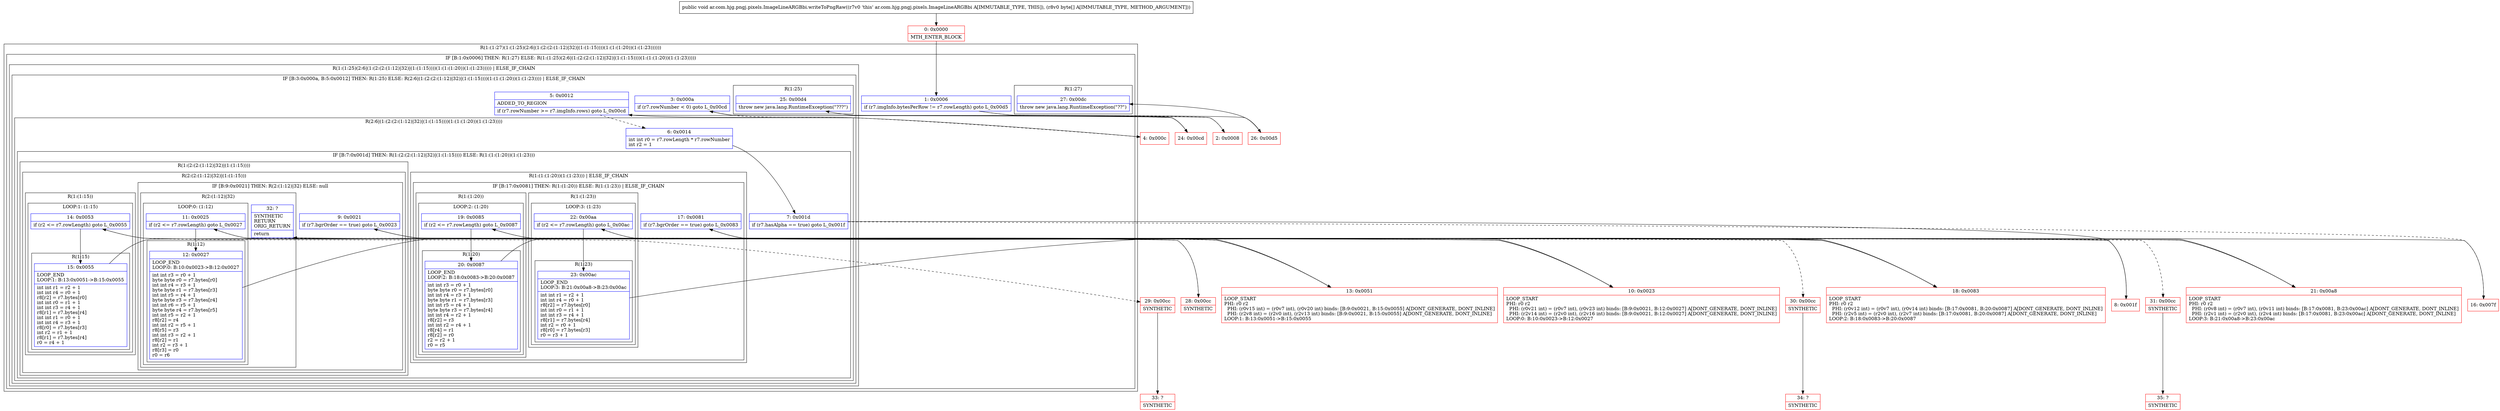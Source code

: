 digraph "CFG forar.com.hjg.pngj.pixels.ImageLineARGBbi.writeToPngRaw([B)V" {
subgraph cluster_Region_1279614852 {
label = "R(1:(1:27)(1:(1:25)(2:6|(1:(2:(2:(1:12)|32)|(1:(1:15))))(1:(1:(1:20))(1:(1:23))))))";
node [shape=record,color=blue];
subgraph cluster_IfRegion_2107410145 {
label = "IF [B:1:0x0006] THEN: R(1:27) ELSE: R(1:(1:25)(2:6|(1:(2:(2:(1:12)|32)|(1:(1:15))))(1:(1:(1:20))(1:(1:23)))))";
node [shape=record,color=blue];
Node_1 [shape=record,label="{1\:\ 0x0006|if (r7.imgInfo.bytesPerRow != r7.rowLength) goto L_0x00d5\l}"];
subgraph cluster_Region_1126866154 {
label = "R(1:27)";
node [shape=record,color=blue];
Node_27 [shape=record,label="{27\:\ 0x00dc|throw new java.lang.RuntimeException(\"??\")\l}"];
}
subgraph cluster_Region_593093260 {
label = "R(1:(1:25)(2:6|(1:(2:(2:(1:12)|32)|(1:(1:15))))(1:(1:(1:20))(1:(1:23))))) | ELSE_IF_CHAIN\l";
node [shape=record,color=blue];
subgraph cluster_IfRegion_1158033436 {
label = "IF [B:3:0x000a, B:5:0x0012] THEN: R(1:25) ELSE: R(2:6|(1:(2:(2:(1:12)|32)|(1:(1:15))))(1:(1:(1:20))(1:(1:23)))) | ELSE_IF_CHAIN\l";
node [shape=record,color=blue];
Node_3 [shape=record,label="{3\:\ 0x000a|if (r7.rowNumber \< 0) goto L_0x00cd\l}"];
Node_5 [shape=record,label="{5\:\ 0x0012|ADDED_TO_REGION\l|if (r7.rowNumber \>= r7.imgInfo.rows) goto L_0x00cd\l}"];
subgraph cluster_Region_1546919379 {
label = "R(1:25)";
node [shape=record,color=blue];
Node_25 [shape=record,label="{25\:\ 0x00d4|throw new java.lang.RuntimeException(\"???\")\l}"];
}
subgraph cluster_Region_626035405 {
label = "R(2:6|(1:(2:(2:(1:12)|32)|(1:(1:15))))(1:(1:(1:20))(1:(1:23))))";
node [shape=record,color=blue];
Node_6 [shape=record,label="{6\:\ 0x0014|int int r0 = r7.rowLength * r7.rowNumber\lint r2 = 1\l}"];
subgraph cluster_IfRegion_1273890675 {
label = "IF [B:7:0x001d] THEN: R(1:(2:(2:(1:12)|32)|(1:(1:15)))) ELSE: R(1:(1:(1:20))(1:(1:23)))";
node [shape=record,color=blue];
Node_7 [shape=record,label="{7\:\ 0x001d|if (r7.hasAlpha == true) goto L_0x001f\l}"];
subgraph cluster_Region_667930880 {
label = "R(1:(2:(2:(1:12)|32)|(1:(1:15))))";
node [shape=record,color=blue];
subgraph cluster_Region_1396544309 {
label = "R(2:(2:(1:12)|32)|(1:(1:15)))";
node [shape=record,color=blue];
subgraph cluster_IfRegion_798742020 {
label = "IF [B:9:0x0021] THEN: R(2:(1:12)|32) ELSE: null";
node [shape=record,color=blue];
Node_9 [shape=record,label="{9\:\ 0x0021|if (r7.bgrOrder == true) goto L_0x0023\l}"];
subgraph cluster_Region_351635739 {
label = "R(2:(1:12)|32)";
node [shape=record,color=blue];
subgraph cluster_LoopRegion_1054417708 {
label = "LOOP:0: (1:12)";
node [shape=record,color=blue];
Node_11 [shape=record,label="{11\:\ 0x0025|if (r2 \<= r7.rowLength) goto L_0x0027\l}"];
subgraph cluster_Region_391160099 {
label = "R(1:12)";
node [shape=record,color=blue];
Node_12 [shape=record,label="{12\:\ 0x0027|LOOP_END\lLOOP:0: B:10:0x0023\-\>B:12:0x0027\l|int int r3 = r0 + 1\lbyte byte r0 = r7.bytes[r0]\lint int r4 = r3 + 1\lbyte byte r1 = r7.bytes[r3]\lint int r5 = r4 + 1\lbyte byte r3 = r7.bytes[r4]\lint int r6 = r5 + 1\lbyte byte r4 = r7.bytes[r5]\lint int r5 = r2 + 1\lr8[r2] = r4\lint int r2 = r5 + 1\lr8[r5] = r3\lint int r3 = r2 + 1\lr8[r2] = r1\lint r2 = r3 + 1\lr8[r3] = r0\lr0 = r6\l}"];
}
}
Node_32 [shape=record,label="{32\:\ ?|SYNTHETIC\lRETURN\lORIG_RETURN\l|return\l}"];
}
}
subgraph cluster_Region_1298865492 {
label = "R(1:(1:15))";
node [shape=record,color=blue];
subgraph cluster_LoopRegion_747820580 {
label = "LOOP:1: (1:15)";
node [shape=record,color=blue];
Node_14 [shape=record,label="{14\:\ 0x0053|if (r2 \<= r7.rowLength) goto L_0x0055\l}"];
subgraph cluster_Region_913789890 {
label = "R(1:15)";
node [shape=record,color=blue];
Node_15 [shape=record,label="{15\:\ 0x0055|LOOP_END\lLOOP:1: B:13:0x0051\-\>B:15:0x0055\l|int int r1 = r2 + 1\lint int r4 = r0 + 1\lr8[r2] = r7.bytes[r0]\lint int r0 = r1 + 1\lint int r3 = r4 + 1\lr8[r1] = r7.bytes[r4]\lint int r1 = r0 + 1\lint int r4 = r3 + 1\lr8[r0] = r7.bytes[r3]\lint r2 = r1 + 1\lr8[r1] = r7.bytes[r4]\lr0 = r4 + 1\l}"];
}
}
}
}
}
subgraph cluster_Region_1928371191 {
label = "R(1:(1:(1:20))(1:(1:23))) | ELSE_IF_CHAIN\l";
node [shape=record,color=blue];
subgraph cluster_IfRegion_61495387 {
label = "IF [B:17:0x0081] THEN: R(1:(1:20)) ELSE: R(1:(1:23)) | ELSE_IF_CHAIN\l";
node [shape=record,color=blue];
Node_17 [shape=record,label="{17\:\ 0x0081|if (r7.bgrOrder == true) goto L_0x0083\l}"];
subgraph cluster_Region_1001366628 {
label = "R(1:(1:20))";
node [shape=record,color=blue];
subgraph cluster_LoopRegion_544696491 {
label = "LOOP:2: (1:20)";
node [shape=record,color=blue];
Node_19 [shape=record,label="{19\:\ 0x0085|if (r2 \<= r7.rowLength) goto L_0x0087\l}"];
subgraph cluster_Region_1181625190 {
label = "R(1:20)";
node [shape=record,color=blue];
Node_20 [shape=record,label="{20\:\ 0x0087|LOOP_END\lLOOP:2: B:18:0x0083\-\>B:20:0x0087\l|int int r3 = r0 + 1\lbyte byte r0 = r7.bytes[r0]\lint int r4 = r3 + 1\lbyte byte r1 = r7.bytes[r3]\lint int r5 = r4 + 1\lbyte byte r3 = r7.bytes[r4]\lint int r4 = r2 + 1\lr8[r2] = r3\lint int r2 = r4 + 1\lr8[r4] = r1\lr8[r2] = r0\lr2 = r2 + 1\lr0 = r5\l}"];
}
}
}
subgraph cluster_Region_784048120 {
label = "R(1:(1:23))";
node [shape=record,color=blue];
subgraph cluster_LoopRegion_401949736 {
label = "LOOP:3: (1:23)";
node [shape=record,color=blue];
Node_22 [shape=record,label="{22\:\ 0x00aa|if (r2 \<= r7.rowLength) goto L_0x00ac\l}"];
subgraph cluster_Region_578046515 {
label = "R(1:23)";
node [shape=record,color=blue];
Node_23 [shape=record,label="{23\:\ 0x00ac|LOOP_END\lLOOP:3: B:21:0x00a8\-\>B:23:0x00ac\l|int int r1 = r2 + 1\lint int r4 = r0 + 1\lr8[r2] = r7.bytes[r0]\lint int r0 = r1 + 1\lint int r3 = r4 + 1\lr8[r1] = r7.bytes[r4]\lint r2 = r0 + 1\lr8[r0] = r7.bytes[r3]\lr0 = r3 + 1\l}"];
}
}
}
}
}
}
}
}
}
}
}
Node_0 [shape=record,color=red,label="{0\:\ 0x0000|MTH_ENTER_BLOCK\l}"];
Node_2 [shape=record,color=red,label="{2\:\ 0x0008}"];
Node_4 [shape=record,color=red,label="{4\:\ 0x000c}"];
Node_8 [shape=record,color=red,label="{8\:\ 0x001f}"];
Node_10 [shape=record,color=red,label="{10\:\ 0x0023|LOOP_START\lPHI: r0 r2 \l  PHI: (r0v21 int) = (r0v7 int), (r0v23 int) binds: [B:9:0x0021, B:12:0x0027] A[DONT_GENERATE, DONT_INLINE]\l  PHI: (r2v14 int) = (r2v0 int), (r2v16 int) binds: [B:9:0x0021, B:12:0x0027] A[DONT_GENERATE, DONT_INLINE]\lLOOP:0: B:10:0x0023\-\>B:12:0x0027\l}"];
Node_13 [shape=record,color=red,label="{13\:\ 0x0051|LOOP_START\lPHI: r0 r2 \l  PHI: (r0v15 int) = (r0v7 int), (r0v20 int) binds: [B:9:0x0021, B:15:0x0055] A[DONT_GENERATE, DONT_INLINE]\l  PHI: (r2v8 int) = (r2v0 int), (r2v13 int) binds: [B:9:0x0021, B:15:0x0055] A[DONT_GENERATE, DONT_INLINE]\lLOOP:1: B:13:0x0051\-\>B:15:0x0055\l}"];
Node_16 [shape=record,color=red,label="{16\:\ 0x007f}"];
Node_18 [shape=record,color=red,label="{18\:\ 0x0083|LOOP_START\lPHI: r0 r2 \l  PHI: (r0v12 int) = (r0v7 int), (r0v14 int) binds: [B:17:0x0081, B:20:0x0087] A[DONT_GENERATE, DONT_INLINE]\l  PHI: (r2v5 int) = (r2v0 int), (r2v7 int) binds: [B:17:0x0081, B:20:0x0087] A[DONT_GENERATE, DONT_INLINE]\lLOOP:2: B:18:0x0083\-\>B:20:0x0087\l}"];
Node_21 [shape=record,color=red,label="{21\:\ 0x00a8|LOOP_START\lPHI: r0 r2 \l  PHI: (r0v8 int) = (r0v7 int), (r0v11 int) binds: [B:17:0x0081, B:23:0x00ac] A[DONT_GENERATE, DONT_INLINE]\l  PHI: (r2v1 int) = (r2v0 int), (r2v4 int) binds: [B:17:0x0081, B:23:0x00ac] A[DONT_GENERATE, DONT_INLINE]\lLOOP:3: B:21:0x00a8\-\>B:23:0x00ac\l}"];
Node_24 [shape=record,color=red,label="{24\:\ 0x00cd}"];
Node_26 [shape=record,color=red,label="{26\:\ 0x00d5}"];
Node_28 [shape=record,color=red,label="{28\:\ 0x00cc|SYNTHETIC\l}"];
Node_29 [shape=record,color=red,label="{29\:\ 0x00cc|SYNTHETIC\l}"];
Node_30 [shape=record,color=red,label="{30\:\ 0x00cc|SYNTHETIC\l}"];
Node_31 [shape=record,color=red,label="{31\:\ 0x00cc|SYNTHETIC\l}"];
Node_33 [shape=record,color=red,label="{33\:\ ?|SYNTHETIC\l}"];
Node_34 [shape=record,color=red,label="{34\:\ ?|SYNTHETIC\l}"];
Node_35 [shape=record,color=red,label="{35\:\ ?|SYNTHETIC\l}"];
MethodNode[shape=record,label="{public void ar.com.hjg.pngj.pixels.ImageLineARGBbi.writeToPngRaw((r7v0 'this' ar.com.hjg.pngj.pixels.ImageLineARGBbi A[IMMUTABLE_TYPE, THIS]), (r8v0 byte[] A[IMMUTABLE_TYPE, METHOD_ARGUMENT])) }"];
MethodNode -> Node_0;
Node_1 -> Node_2[style=dashed];
Node_1 -> Node_26;
Node_3 -> Node_4[style=dashed];
Node_3 -> Node_24;
Node_5 -> Node_6[style=dashed];
Node_5 -> Node_24;
Node_6 -> Node_7;
Node_7 -> Node_8;
Node_7 -> Node_16[style=dashed];
Node_9 -> Node_10;
Node_9 -> Node_13[style=dashed];
Node_11 -> Node_12;
Node_11 -> Node_28[style=dashed];
Node_12 -> Node_10;
Node_14 -> Node_15;
Node_14 -> Node_29[style=dashed];
Node_15 -> Node_13;
Node_17 -> Node_18;
Node_17 -> Node_21[style=dashed];
Node_19 -> Node_20;
Node_19 -> Node_30[style=dashed];
Node_20 -> Node_18;
Node_22 -> Node_23;
Node_22 -> Node_31[style=dashed];
Node_23 -> Node_21;
Node_0 -> Node_1;
Node_2 -> Node_3;
Node_4 -> Node_5;
Node_8 -> Node_9;
Node_10 -> Node_11;
Node_13 -> Node_14;
Node_16 -> Node_17;
Node_18 -> Node_19;
Node_21 -> Node_22;
Node_24 -> Node_25;
Node_26 -> Node_27;
Node_28 -> Node_32;
Node_29 -> Node_33;
Node_30 -> Node_34;
Node_31 -> Node_35;
}

